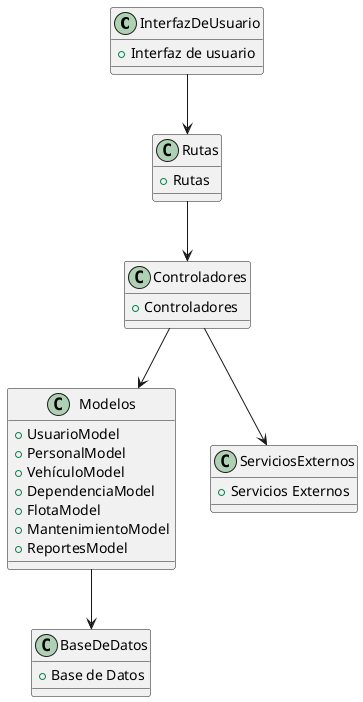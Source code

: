 @startuml
!define RECTANGLE class
!define LINE_STYLE dashed

RECTANGLE InterfazDeUsuario {
  + Interfaz de usuario
}

RECTANGLE Rutas {
  + Rutas
}

RECTANGLE Controladores {
  + Controladores
}

RECTANGLE Modelos {
  + UsuarioModel
  + PersonalModel
  + VehículoModel
  + DependenciaModel
  + FlotaModel
  + MantenimientoModel
  + ReportesModel

}

RECTANGLE BaseDeDatos {
  + Base de Datos
}

RECTANGLE ServiciosExternos {
  + Servicios Externos
}

InterfazDeUsuario --> Rutas
Rutas --> Controladores
Controladores --> Modelos
Modelos --> BaseDeDatos
Controladores --> ServiciosExternos
@enduml
